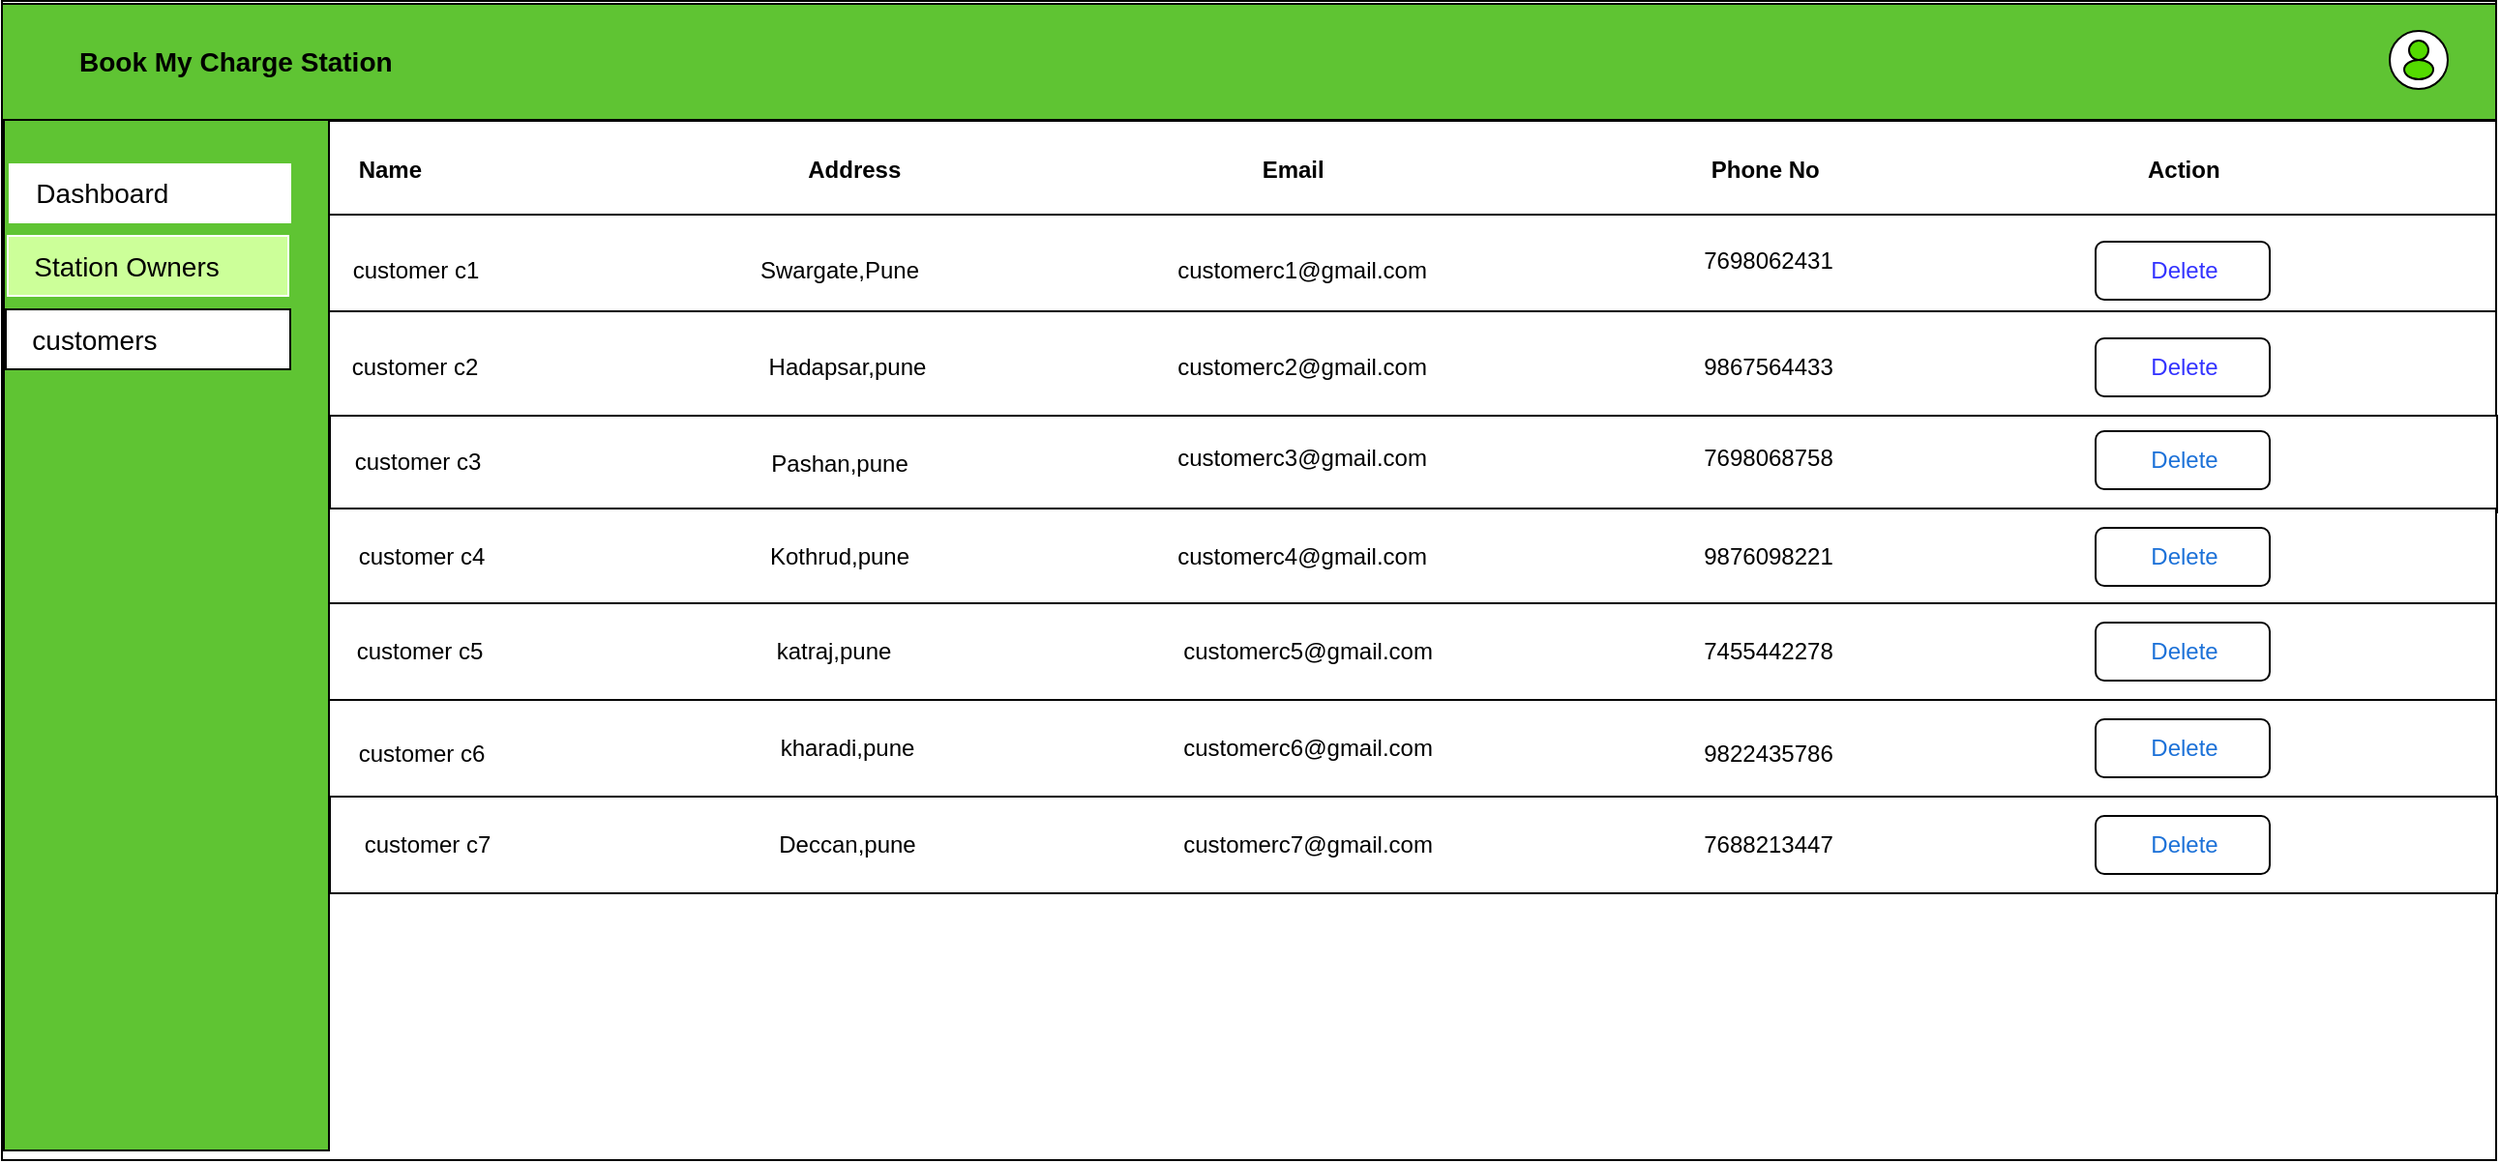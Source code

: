 <mxfile version="22.1.0" type="google">
  <diagram name="Page-1" id="qS4IWeKKqX-PiOr3wBzp">
    <mxGraphModel grid="1" page="1" gridSize="10" guides="1" tooltips="1" connect="1" arrows="1" fold="1" pageScale="1" pageWidth="850" pageHeight="1100" math="0" shadow="0">
      <root>
        <mxCell id="0" />
        <mxCell id="1" parent="0" />
        <mxCell id="LInTIXRi3zYcnsJfXGy2-21" value="" style="rounded=0;whiteSpace=wrap;html=1;fontStyle=1" vertex="1" parent="1">
          <mxGeometry x="-19" y="-24.5" width="1289" height="599.5" as="geometry" />
        </mxCell>
        <mxCell id="LInTIXRi3zYcnsJfXGy2-22" value="" style="rounded=0;whiteSpace=wrap;html=1;fillColor=#5FC433;" vertex="1" parent="1">
          <mxGeometry x="-19" y="-23" width="1289" height="60" as="geometry" />
        </mxCell>
        <mxCell id="LInTIXRi3zYcnsJfXGy2-23" value="" style="rounded=0;whiteSpace=wrap;html=1;fontColor=#5FC433;fillColor=#5FC433;" vertex="1" parent="1">
          <mxGeometry x="-18" y="37" width="168" height="533" as="geometry" />
        </mxCell>
        <mxCell id="LInTIXRi3zYcnsJfXGy2-24" value="&lt;b&gt;&amp;nbsp;&amp;nbsp;&amp;nbsp; Name &amp;nbsp; &amp;nbsp; &amp;nbsp; &amp;nbsp; &amp;nbsp; &amp;nbsp; &amp;nbsp; &amp;nbsp; &amp;nbsp; &amp;nbsp; &amp;nbsp; &amp;nbsp; &amp;nbsp; &amp;nbsp; &amp;nbsp; &amp;nbsp; &amp;nbsp; &amp;nbsp; &amp;nbsp; &amp;nbsp; &amp;nbsp;&amp;nbsp;&amp;nbsp;&amp;nbsp;&amp;nbsp;&amp;nbsp;&amp;nbsp;&amp;nbsp;&amp;nbsp;&amp;nbsp;&amp;nbsp;&amp;nbsp;&amp;nbsp;&amp;nbsp;&amp;nbsp;&amp;nbsp;&amp;nbsp;&amp;nbsp; Address&amp;nbsp;&amp;nbsp;&amp;nbsp;&amp;nbsp;&amp;nbsp;&amp;nbsp; &amp;nbsp; &amp;nbsp; &amp;nbsp; &amp;nbsp; &amp;nbsp; &amp;nbsp; &amp;nbsp;&amp;nbsp;&amp;nbsp;&amp;nbsp;&amp;nbsp;&amp;nbsp;&amp;nbsp;&amp;nbsp;&amp;nbsp;&amp;nbsp;&amp;nbsp;&amp;nbsp;&amp;nbsp;&amp;nbsp;&amp;nbsp;&amp;nbsp;&amp;nbsp;&amp;nbsp;&amp;nbsp;&amp;nbsp;&amp;nbsp;&amp;nbsp;&amp;nbsp;&amp;nbsp;&amp;nbsp;&amp;nbsp;&amp;nbsp;&amp;nbsp;&amp;nbsp;&amp;nbsp;&amp;nbsp;&amp;nbsp;&amp;nbsp;&amp;nbsp;&amp;nbsp;&amp;nbsp; Email&amp;nbsp; &amp;nbsp; &amp;nbsp;&amp;nbsp;&amp;nbsp; &amp;nbsp; &amp;nbsp; &amp;nbsp; &amp;nbsp; &amp;nbsp; &amp;nbsp; &amp;nbsp; &amp;nbsp; &amp;nbsp; &amp;nbsp; &amp;nbsp; &amp;nbsp; &amp;nbsp; &amp;nbsp; &amp;nbsp; &amp;nbsp; &amp;nbsp; &amp;nbsp; &amp;nbsp;&amp;nbsp; &amp;nbsp; &amp;nbsp; &amp;nbsp; &amp;nbsp; &amp;nbsp; &amp;nbsp;&amp;nbsp; Phone No&amp;nbsp;&amp;nbsp;&amp;nbsp;&amp;nbsp;&amp;nbsp;&amp;nbsp;&amp;nbsp;&amp;nbsp;&amp;nbsp; &amp;nbsp; &amp;nbsp; &amp;nbsp; &amp;nbsp; &amp;nbsp; &amp;nbsp; &amp;nbsp; &amp;nbsp; &amp;nbsp; &amp;nbsp; &amp;nbsp; &amp;nbsp; &amp;nbsp; &amp;nbsp; &amp;nbsp; &amp;nbsp; &amp;nbsp; &amp;nbsp; &amp;nbsp; &amp;nbsp;&amp;nbsp; Action&lt;br&gt;&lt;/b&gt;" style="rounded=0;whiteSpace=wrap;html=1;align=left;" vertex="1" parent="1">
          <mxGeometry x="150" y="37.5" width="1120" height="50" as="geometry" />
        </mxCell>
        <mxCell id="LInTIXRi3zYcnsJfXGy2-25" value="&amp;nbsp;&amp;nbsp;&amp;nbsp;&amp;nbsp;&amp;nbsp;&amp;nbsp;&amp;nbsp;&amp;nbsp;&amp;nbsp;&amp;nbsp;&amp;nbsp;&amp;nbsp;&amp;nbsp;&amp;nbsp;&amp;nbsp;&amp;nbsp;&amp;nbsp;&amp;nbsp;&amp;nbsp;&amp;nbsp;&amp;nbsp;&amp;nbsp;&amp;nbsp;&amp;nbsp;&amp;nbsp;&amp;nbsp;&amp;nbsp;&amp;nbsp;&amp;nbsp;&amp;nbsp;&amp;nbsp;&amp;nbsp;&amp;nbsp;&amp;nbsp;&amp;nbsp;&amp;nbsp;&amp;nbsp;&amp;nbsp;&amp;nbsp;&amp;nbsp;&amp;nbsp;&amp;nbsp;&amp;nbsp;&amp;nbsp;&amp;nbsp;&amp;nbsp;&amp;nbsp;&amp;nbsp;&amp;nbsp;&amp;nbsp;&amp;nbsp;&amp;nbsp;&amp;nbsp;&amp;nbsp;&amp;nbsp;&amp;nbsp;&amp;nbsp;&amp;nbsp;&amp;nbsp;&amp;nbsp;&amp;nbsp;&amp;nbsp;&amp;nbsp;&amp;nbsp;&amp;nbsp;&amp;nbsp;&amp;nbsp;&amp;nbsp;&amp;nbsp;&amp;nbsp;&amp;nbsp;&amp;nbsp;&amp;nbsp;&amp;nbsp;&amp;nbsp;&amp;nbsp;&amp;nbsp;&amp;nbsp;&amp;nbsp;&amp;nbsp;&amp;nbsp;&amp;nbsp;&amp;nbsp;&amp;nbsp;&amp;nbsp;&amp;nbsp;&amp;nbsp;&amp;nbsp;&amp;nbsp;&amp;nbsp;&amp;nbsp;&amp;nbsp;&amp;nbsp;&amp;nbsp;&amp;nbsp;&amp;nbsp;&amp;nbsp;&amp;nbsp;&amp;nbsp;&amp;nbsp;&amp;nbsp;&amp;nbsp;&amp;nbsp;&amp;nbsp;&amp;nbsp;&amp;nbsp;&amp;nbsp;&amp;nbsp;&amp;nbsp;&amp;nbsp;&amp;nbsp;&amp;nbsp;&amp;nbsp;&amp;nbsp;&amp;nbsp;&amp;nbsp;&amp;nbsp;&amp;nbsp;&amp;nbsp;&amp;nbsp;&amp;nbsp;&amp;nbsp;&amp;nbsp;&amp;nbsp;&amp;nbsp;&amp;nbsp;&amp;nbsp;&amp;nbsp;&amp;nbsp;&amp;nbsp;&amp;nbsp;&amp;nbsp;&amp;nbsp;&amp;nbsp;&amp;nbsp;&amp;nbsp;&amp;nbsp;&amp;nbsp;&amp;nbsp;&amp;nbsp; " style="rounded=0;whiteSpace=wrap;html=1;align=left;" vertex="1" parent="1">
          <mxGeometry x="150" y="86" width="1120" height="50" as="geometry" />
        </mxCell>
        <mxCell id="LInTIXRi3zYcnsJfXGy2-27" value="" style="rounded=0;whiteSpace=wrap;html=1;align=left;" vertex="1" parent="1">
          <mxGeometry x="150.5" y="190" width="1120" height="50" as="geometry" />
        </mxCell>
        <mxCell id="LInTIXRi3zYcnsJfXGy2-32" value="&lt;div style=&quot;font-size: 13px;&quot; align=&quot;left&quot;&gt;&lt;font style=&quot;font-size: 14px;&quot;&gt;&amp;nbsp;&amp;nbsp; Dashboard&lt;/font&gt;&lt;/div&gt;" style="rounded=0;whiteSpace=wrap;html=1;align=left;strokeColor=#FFFFFF;" vertex="1" parent="1">
          <mxGeometry x="-15" y="60" width="145" height="30" as="geometry" />
        </mxCell>
        <mxCell id="LInTIXRi3zYcnsJfXGy2-33" value="&lt;div align=&quot;left&quot;&gt;&lt;font style=&quot;font-size: 14px;&quot;&gt;&amp;nbsp;&amp;nbsp; Station Owners&lt;/font&gt;&lt;br&gt;&lt;/div&gt;" style="rounded=0;whiteSpace=wrap;html=1;align=left;strokeColor=#FFFFFF;fillColor=#CCFF99;" vertex="1" parent="1">
          <mxGeometry x="-16" y="97" width="145" height="31" as="geometry" />
        </mxCell>
        <mxCell id="LInTIXRi3zYcnsJfXGy2-34" value="&lt;div align=&quot;left&quot;&gt;&lt;font style=&quot;font-size: 14px;&quot;&gt;&amp;nbsp;&amp;nbsp; customers&lt;/font&gt;&lt;/div&gt;" style="rounded=0;whiteSpace=wrap;html=1;align=left;" vertex="1" parent="1">
          <mxGeometry x="-17" y="135" width="147" height="31" as="geometry" />
        </mxCell>
        <mxCell id="LInTIXRi3zYcnsJfXGy2-35" value="&amp;nbsp;&amp;nbsp;&amp;nbsp;&amp;nbsp;&amp;nbsp;&amp;nbsp;&amp;nbsp; Delete" style="rounded=1;whiteSpace=wrap;html=1;fontColor=#3333FF;align=left;" vertex="1" parent="1">
          <mxGeometry x="1063" y="100" width="90" height="30" as="geometry" />
        </mxCell>
        <mxCell id="LInTIXRi3zYcnsJfXGy2-36" value="&amp;nbsp;&amp;nbsp;&amp;nbsp;&amp;nbsp;&amp;nbsp;&amp;nbsp;&amp;nbsp; &lt;font color=&quot;#3333ff&quot;&gt;Delete&lt;/font&gt;" style="rounded=1;whiteSpace=wrap;html=1;align=left;" vertex="1" parent="1">
          <mxGeometry x="1063" y="150" width="90" height="30" as="geometry" />
        </mxCell>
        <mxCell id="LInTIXRi3zYcnsJfXGy2-37" value="&amp;nbsp;&amp;nbsp;&amp;nbsp;&amp;nbsp;&amp;nbsp;&amp;nbsp;&amp;nbsp; Delete" style="rounded=1;whiteSpace=wrap;html=1;fontColor=#1c71d8;align=left;" vertex="1" parent="1">
          <mxGeometry x="1063" y="198" width="90" height="30" as="geometry" />
        </mxCell>
        <mxCell id="LInTIXRi3zYcnsJfXGy2-38" value="customer c1" style="text;html=1;strokeColor=none;fillColor=none;align=center;verticalAlign=middle;whiteSpace=wrap;rounded=0;" vertex="1" parent="1">
          <mxGeometry x="150" y="100" width="90" height="30" as="geometry" />
        </mxCell>
        <mxCell id="LInTIXRi3zYcnsJfXGy2-39" value="customer c2" style="text;html=1;strokeColor=none;fillColor=none;align=center;verticalAlign=middle;whiteSpace=wrap;rounded=0;" vertex="1" parent="1">
          <mxGeometry x="157" y="150" width="75" height="30" as="geometry" />
        </mxCell>
        <mxCell id="LInTIXRi3zYcnsJfXGy2-40" value="customer c3" style="text;html=1;strokeColor=none;fillColor=none;align=center;verticalAlign=middle;whiteSpace=wrap;rounded=0;" vertex="1" parent="1">
          <mxGeometry x="152.5" y="199" width="85.5" height="30" as="geometry" />
        </mxCell>
        <mxCell id="LInTIXRi3zYcnsJfXGy2-41" value="Swargate,Pune" style="text;html=1;strokeColor=none;fillColor=none;align=center;verticalAlign=middle;whiteSpace=wrap;rounded=0;" vertex="1" parent="1">
          <mxGeometry x="384" y="100" width="60" height="30" as="geometry" />
        </mxCell>
        <mxCell id="LInTIXRi3zYcnsJfXGy2-42" value="customerc1@gmail.com" style="text;html=1;strokeColor=none;fillColor=none;align=center;verticalAlign=middle;whiteSpace=wrap;rounded=0;" vertex="1" parent="1">
          <mxGeometry x="613" y="100" width="80" height="30" as="geometry" />
        </mxCell>
        <mxCell id="LInTIXRi3zYcnsJfXGy2-43" value="customerc2@gmail.com" style="text;html=1;strokeColor=none;fillColor=none;align=center;verticalAlign=middle;whiteSpace=wrap;rounded=0;" vertex="1" parent="1">
          <mxGeometry x="628" y="150" width="50" height="30" as="geometry" />
        </mxCell>
        <mxCell id="LInTIXRi3zYcnsJfXGy2-44" value="customerc3@gmail.com" style="text;html=1;strokeColor=none;fillColor=none;align=center;verticalAlign=middle;whiteSpace=wrap;rounded=0;" vertex="1" parent="1">
          <mxGeometry x="623" y="197" width="60" height="30" as="geometry" />
        </mxCell>
        <mxCell id="LInTIXRi3zYcnsJfXGy2-45" value="Hadapsar,pune" style="text;html=1;strokeColor=none;fillColor=none;align=center;verticalAlign=middle;whiteSpace=wrap;rounded=0;" vertex="1" parent="1">
          <mxGeometry x="388" y="150" width="60" height="30" as="geometry" />
        </mxCell>
        <mxCell id="LInTIXRi3zYcnsJfXGy2-46" value="Pashan,pune" style="text;html=1;strokeColor=none;fillColor=none;align=center;verticalAlign=middle;whiteSpace=wrap;rounded=0;" vertex="1" parent="1">
          <mxGeometry x="384" y="200" width="60" height="30" as="geometry" />
        </mxCell>
        <mxCell id="LInTIXRi3zYcnsJfXGy2-47" value="Book My Charge Station" style="text;html=1;strokeColor=none;fillColor=none;align=left;verticalAlign=middle;whiteSpace=wrap;rounded=0;fontSize=14;fontStyle=1" vertex="1" parent="1">
          <mxGeometry x="19" y="-8" width="200" height="30" as="geometry" />
        </mxCell>
        <mxCell id="LInTIXRi3zYcnsJfXGy2-53" value="" style="group" connectable="0" vertex="1" parent="1">
          <mxGeometry x="1215" y="-9" width="30" height="30" as="geometry" />
        </mxCell>
        <mxCell id="LInTIXRi3zYcnsJfXGy2-29" value="" style="ellipse;whiteSpace=wrap;html=1;aspect=fixed;" vertex="1" parent="LInTIXRi3zYcnsJfXGy2-53">
          <mxGeometry width="30" height="30" as="geometry" />
        </mxCell>
        <mxCell id="LInTIXRi3zYcnsJfXGy2-30" value="" style="ellipse;whiteSpace=wrap;html=1;aspect=fixed;fillColor=#54DB00;" vertex="1" parent="LInTIXRi3zYcnsJfXGy2-53">
          <mxGeometry x="10" y="5" width="10" height="10" as="geometry" />
        </mxCell>
        <mxCell id="LInTIXRi3zYcnsJfXGy2-31" value="" style="ellipse;whiteSpace=wrap;html=1;fillColor=#54DB00;" vertex="1" parent="LInTIXRi3zYcnsJfXGy2-53">
          <mxGeometry x="7.5" y="15" width="15" height="10" as="geometry" />
        </mxCell>
        <mxCell id="LInTIXRi3zYcnsJfXGy2-55" value="7698062431" style="text;html=1;strokeColor=none;fillColor=none;align=center;verticalAlign=middle;whiteSpace=wrap;rounded=0;" vertex="1" parent="1">
          <mxGeometry x="864" y="95" width="60" height="30" as="geometry" />
        </mxCell>
        <mxCell id="LInTIXRi3zYcnsJfXGy2-56" value="&amp;nbsp;&amp;nbsp;&amp;nbsp;&amp;nbsp;&amp;nbsp;&amp;nbsp;&amp;nbsp;&amp;nbsp;&amp;nbsp;&amp;nbsp;&amp;nbsp;&amp;nbsp;&amp;nbsp;&amp;nbsp;&amp;nbsp;&amp;nbsp;&amp;nbsp;&amp;nbsp;&amp;nbsp;&amp;nbsp;&amp;nbsp;&amp;nbsp;&amp;nbsp;&amp;nbsp;&amp;nbsp;&amp;nbsp;&amp;nbsp;&amp;nbsp;&amp;nbsp;&amp;nbsp;&amp;nbsp;&amp;nbsp;&amp;nbsp;&amp;nbsp;&amp;nbsp;&amp;nbsp;&amp;nbsp;&amp;nbsp;&amp;nbsp;&amp;nbsp;&amp;nbsp;&amp;nbsp;&amp;nbsp;&amp;nbsp;&amp;nbsp;&amp;nbsp;&amp;nbsp;&amp;nbsp;&amp;nbsp;&amp;nbsp;&amp;nbsp;&amp;nbsp;&amp;nbsp;&amp;nbsp;&amp;nbsp;&amp;nbsp;&amp;nbsp;&amp;nbsp;&amp;nbsp;&amp;nbsp;&amp;nbsp;&amp;nbsp;&amp;nbsp;&amp;nbsp;&amp;nbsp;&amp;nbsp;&amp;nbsp;&amp;nbsp;&amp;nbsp;&amp;nbsp;&amp;nbsp;&amp;nbsp;&amp;nbsp;&amp;nbsp;&amp;nbsp;&amp;nbsp;&amp;nbsp;&amp;nbsp;&amp;nbsp;&amp;nbsp;&amp;nbsp;&amp;nbsp;&amp;nbsp;&amp;nbsp;&amp;nbsp;&amp;nbsp;&amp;nbsp;&amp;nbsp;&amp;nbsp;&amp;nbsp;&amp;nbsp;&amp;nbsp;&amp;nbsp;&amp;nbsp;&amp;nbsp;&amp;nbsp;&amp;nbsp;&amp;nbsp;&amp;nbsp;&amp;nbsp;&amp;nbsp;&amp;nbsp;&amp;nbsp;&amp;nbsp;&amp;nbsp;&amp;nbsp;&amp;nbsp;&amp;nbsp;&amp;nbsp;&amp;nbsp;&amp;nbsp;&amp;nbsp;&amp;nbsp;&amp;nbsp;&amp;nbsp;&amp;nbsp;&amp;nbsp;&amp;nbsp;&amp;nbsp;&amp;nbsp;&amp;nbsp;&amp;nbsp;&amp;nbsp;&amp;nbsp;&amp;nbsp;&amp;nbsp;&amp;nbsp;&amp;nbsp;&amp;nbsp;&amp;nbsp;&amp;nbsp;&amp;nbsp;&amp;nbsp;&amp;nbsp;&amp;nbsp;&amp;nbsp;&amp;nbsp;&amp;nbsp;&amp;nbsp;&amp;nbsp; " style="rounded=0;whiteSpace=wrap;html=1;align=left;" vertex="1" parent="1">
          <mxGeometry x="150" y="238" width="1120" height="50" as="geometry" />
        </mxCell>
        <mxCell id="LInTIXRi3zYcnsJfXGy2-57" value="&amp;nbsp;&amp;nbsp;&amp;nbsp;&amp;nbsp;&amp;nbsp;&amp;nbsp;&amp;nbsp;&amp;nbsp;&amp;nbsp;&amp;nbsp;&amp;nbsp;&amp;nbsp;&amp;nbsp;&amp;nbsp;&amp;nbsp;&amp;nbsp;&amp;nbsp;&amp;nbsp;&amp;nbsp;&amp;nbsp;&amp;nbsp;&amp;nbsp;&amp;nbsp;&amp;nbsp;&amp;nbsp;&amp;nbsp;&amp;nbsp;&amp;nbsp;&amp;nbsp;&amp;nbsp;&amp;nbsp;&amp;nbsp;&amp;nbsp;&amp;nbsp;&amp;nbsp;&amp;nbsp;&amp;nbsp;&amp;nbsp;&amp;nbsp;&amp;nbsp;&amp;nbsp;&amp;nbsp;&amp;nbsp;&amp;nbsp;&amp;nbsp;&amp;nbsp;&amp;nbsp;&amp;nbsp;&amp;nbsp;&amp;nbsp;&amp;nbsp;&amp;nbsp;&amp;nbsp;&amp;nbsp;&amp;nbsp;&amp;nbsp;&amp;nbsp;&amp;nbsp;&amp;nbsp;&amp;nbsp;&amp;nbsp;&amp;nbsp;&amp;nbsp;&amp;nbsp;&amp;nbsp;&amp;nbsp;&amp;nbsp;&amp;nbsp;&amp;nbsp;&amp;nbsp;&amp;nbsp;&amp;nbsp;&amp;nbsp;&amp;nbsp;&amp;nbsp;&amp;nbsp;&amp;nbsp;&amp;nbsp;&amp;nbsp;&amp;nbsp;&amp;nbsp;&amp;nbsp;&amp;nbsp;&amp;nbsp;&amp;nbsp;&amp;nbsp;&amp;nbsp;&amp;nbsp;&amp;nbsp;&amp;nbsp;&amp;nbsp;&amp;nbsp;&amp;nbsp;&amp;nbsp;&amp;nbsp;&amp;nbsp;&amp;nbsp;&amp;nbsp;&amp;nbsp;&amp;nbsp;&amp;nbsp;&amp;nbsp;&amp;nbsp;&amp;nbsp;&amp;nbsp;&amp;nbsp;&amp;nbsp;&amp;nbsp;&amp;nbsp;&amp;nbsp;&amp;nbsp;&amp;nbsp;&amp;nbsp;&amp;nbsp;&amp;nbsp;&amp;nbsp;&amp;nbsp;&amp;nbsp;&amp;nbsp;&amp;nbsp;&amp;nbsp;&amp;nbsp;&amp;nbsp;&amp;nbsp;&amp;nbsp;&amp;nbsp;&amp;nbsp;&amp;nbsp;&amp;nbsp;&amp;nbsp;&amp;nbsp;&amp;nbsp;&amp;nbsp;&amp;nbsp;&amp;nbsp;&amp;nbsp;&amp;nbsp;&amp;nbsp;&amp;nbsp;&amp;nbsp; " style="rounded=0;whiteSpace=wrap;html=1;align=left;" vertex="1" parent="1">
          <mxGeometry x="150" y="287" width="1120" height="50" as="geometry" />
        </mxCell>
        <mxCell id="LInTIXRi3zYcnsJfXGy2-60" value="&amp;nbsp;&amp;nbsp;&amp;nbsp;&amp;nbsp;&amp;nbsp;&amp;nbsp;&amp;nbsp;&amp;nbsp;&amp;nbsp;&amp;nbsp;&amp;nbsp;&amp;nbsp;&amp;nbsp;&amp;nbsp;&amp;nbsp;&amp;nbsp;&amp;nbsp;&amp;nbsp;&amp;nbsp;&amp;nbsp;&amp;nbsp;&amp;nbsp;&amp;nbsp;&amp;nbsp;&amp;nbsp;&amp;nbsp;&amp;nbsp;&amp;nbsp;&amp;nbsp;&amp;nbsp;&amp;nbsp;&amp;nbsp;&amp;nbsp;&amp;nbsp;&amp;nbsp;&amp;nbsp;&amp;nbsp;&amp;nbsp;&amp;nbsp;&amp;nbsp;&amp;nbsp;&amp;nbsp;&amp;nbsp;&amp;nbsp;&amp;nbsp;&amp;nbsp;&amp;nbsp;&amp;nbsp;&amp;nbsp;&amp;nbsp;&amp;nbsp;&amp;nbsp;&amp;nbsp;&amp;nbsp;&amp;nbsp;&amp;nbsp;&amp;nbsp;&amp;nbsp;&amp;nbsp;&amp;nbsp;&amp;nbsp;&amp;nbsp;&amp;nbsp;&amp;nbsp;&amp;nbsp;&amp;nbsp;&amp;nbsp;&amp;nbsp;&amp;nbsp;&amp;nbsp;&amp;nbsp;&amp;nbsp;&amp;nbsp;&amp;nbsp;&amp;nbsp;&amp;nbsp;&amp;nbsp;&amp;nbsp;&amp;nbsp;&amp;nbsp;&amp;nbsp;&amp;nbsp;&amp;nbsp;&amp;nbsp;&amp;nbsp;&amp;nbsp;&amp;nbsp;&amp;nbsp;&amp;nbsp;&amp;nbsp;&amp;nbsp;&amp;nbsp;&amp;nbsp;&amp;nbsp;&amp;nbsp;&amp;nbsp;&amp;nbsp;&amp;nbsp;&amp;nbsp;&amp;nbsp;&amp;nbsp;&amp;nbsp;&amp;nbsp;&amp;nbsp;&amp;nbsp;&amp;nbsp;&amp;nbsp;&amp;nbsp;&amp;nbsp;&amp;nbsp;&amp;nbsp;&amp;nbsp;&amp;nbsp;&amp;nbsp;&amp;nbsp;&amp;nbsp;&amp;nbsp;&amp;nbsp;&amp;nbsp;&amp;nbsp;&amp;nbsp;&amp;nbsp;&amp;nbsp;&amp;nbsp;&amp;nbsp;&amp;nbsp;&amp;nbsp;&amp;nbsp;&amp;nbsp;&amp;nbsp;&amp;nbsp;&amp;nbsp;&amp;nbsp;&amp;nbsp;&amp;nbsp;&amp;nbsp;&amp;nbsp;&amp;nbsp;&amp;nbsp;&amp;nbsp; " style="rounded=0;whiteSpace=wrap;html=1;align=left;" vertex="1" parent="1">
          <mxGeometry x="150" y="337" width="1120" height="50" as="geometry" />
        </mxCell>
        <mxCell id="LInTIXRi3zYcnsJfXGy2-62" value="&amp;nbsp;&amp;nbsp;&amp;nbsp;&amp;nbsp;&amp;nbsp;&amp;nbsp;&amp;nbsp;&amp;nbsp;&amp;nbsp;&amp;nbsp;&amp;nbsp;&amp;nbsp;&amp;nbsp;&amp;nbsp;&amp;nbsp;&amp;nbsp;&amp;nbsp;&amp;nbsp;&amp;nbsp;&amp;nbsp;&amp;nbsp;&amp;nbsp;&amp;nbsp;&amp;nbsp;&amp;nbsp;&amp;nbsp;&amp;nbsp;&amp;nbsp;&amp;nbsp;&amp;nbsp;&amp;nbsp;&amp;nbsp;&amp;nbsp;&amp;nbsp;&amp;nbsp;&amp;nbsp;&amp;nbsp;&amp;nbsp;&amp;nbsp;&amp;nbsp;&amp;nbsp;&amp;nbsp;&amp;nbsp;&amp;nbsp;&amp;nbsp;&amp;nbsp;&amp;nbsp;&amp;nbsp;&amp;nbsp;&amp;nbsp;&amp;nbsp;&amp;nbsp;&amp;nbsp;&amp;nbsp;&amp;nbsp;&amp;nbsp;&amp;nbsp;&amp;nbsp;&amp;nbsp;&amp;nbsp;&amp;nbsp;&amp;nbsp;&amp;nbsp;&amp;nbsp;&amp;nbsp;&amp;nbsp;&amp;nbsp;&amp;nbsp;&amp;nbsp;&amp;nbsp;&amp;nbsp;&amp;nbsp;&amp;nbsp;&amp;nbsp;&amp;nbsp;&amp;nbsp;&amp;nbsp;&amp;nbsp;&amp;nbsp;&amp;nbsp;&amp;nbsp;&amp;nbsp;&amp;nbsp;&amp;nbsp;&amp;nbsp;&amp;nbsp;&amp;nbsp;&amp;nbsp;&amp;nbsp;&amp;nbsp;&amp;nbsp;&amp;nbsp;&amp;nbsp;&amp;nbsp;&amp;nbsp;&amp;nbsp;&amp;nbsp;&amp;nbsp;&amp;nbsp;&amp;nbsp;&amp;nbsp;&amp;nbsp;&amp;nbsp;&amp;nbsp;&amp;nbsp;&amp;nbsp;&amp;nbsp;&amp;nbsp;&amp;nbsp;&amp;nbsp;&amp;nbsp;&amp;nbsp;&amp;nbsp;&amp;nbsp;&amp;nbsp;&amp;nbsp;&amp;nbsp;&amp;nbsp;&amp;nbsp;&amp;nbsp;&amp;nbsp;&amp;nbsp;&amp;nbsp;&amp;nbsp;&amp;nbsp;&amp;nbsp;&amp;nbsp;&amp;nbsp;&amp;nbsp;&amp;nbsp;&amp;nbsp;&amp;nbsp;&amp;nbsp;&amp;nbsp;&amp;nbsp;&amp;nbsp;&amp;nbsp;&amp;nbsp;&amp;nbsp;&amp;nbsp; " style="rounded=0;whiteSpace=wrap;html=1;align=left;" vertex="1" parent="1">
          <mxGeometry x="150.5" y="387" width="1120" height="50" as="geometry" />
        </mxCell>
        <mxCell id="LInTIXRi3zYcnsJfXGy2-63" value="&amp;nbsp;&amp;nbsp;&amp;nbsp;&amp;nbsp;&amp;nbsp;&amp;nbsp;&amp;nbsp; Delete" style="rounded=1;whiteSpace=wrap;html=1;fontColor=#1c71d8;align=left;" vertex="1" parent="1">
          <mxGeometry x="1063" y="248" width="90" height="30" as="geometry" />
        </mxCell>
        <mxCell id="LInTIXRi3zYcnsJfXGy2-64" value="&amp;nbsp;&amp;nbsp;&amp;nbsp;&amp;nbsp;&amp;nbsp;&amp;nbsp;&amp;nbsp; Delete" style="rounded=1;whiteSpace=wrap;html=1;fontColor=#1c71d8;align=left;" vertex="1" parent="1">
          <mxGeometry x="1063" y="297" width="90" height="30" as="geometry" />
        </mxCell>
        <mxCell id="LInTIXRi3zYcnsJfXGy2-65" value="&amp;nbsp;&amp;nbsp;&amp;nbsp;&amp;nbsp;&amp;nbsp;&amp;nbsp;&amp;nbsp; Delete" style="rounded=1;whiteSpace=wrap;html=1;fontColor=#1c71d8;align=left;" vertex="1" parent="1">
          <mxGeometry x="1063" y="347" width="90" height="30" as="geometry" />
        </mxCell>
        <mxCell id="LInTIXRi3zYcnsJfXGy2-66" value="&amp;nbsp;&amp;nbsp;&amp;nbsp;&amp;nbsp;&amp;nbsp;&amp;nbsp;&amp;nbsp; Delete" style="rounded=1;whiteSpace=wrap;html=1;fontColor=#1c71d8;align=left;" vertex="1" parent="1">
          <mxGeometry x="1063" y="397" width="90" height="30" as="geometry" />
        </mxCell>
        <mxCell id="LInTIXRi3zYcnsJfXGy2-71" value="customerc4@gmail.com" style="text;html=1;strokeColor=none;fillColor=none;align=center;verticalAlign=middle;whiteSpace=wrap;rounded=0;" vertex="1" parent="1">
          <mxGeometry x="613" y="248" width="80" height="30" as="geometry" />
        </mxCell>
        <mxCell id="LInTIXRi3zYcnsJfXGy2-72" value="customerc5@gmail.com" style="text;html=1;strokeColor=none;fillColor=none;align=center;verticalAlign=middle;whiteSpace=wrap;rounded=0;" vertex="1" parent="1">
          <mxGeometry x="616" y="297" width="80" height="30" as="geometry" />
        </mxCell>
        <mxCell id="LInTIXRi3zYcnsJfXGy2-73" value="customerc6@gmail.com" style="text;html=1;strokeColor=none;fillColor=none;align=center;verticalAlign=middle;whiteSpace=wrap;rounded=0;" vertex="1" parent="1">
          <mxGeometry x="616" y="347" width="80" height="30" as="geometry" />
        </mxCell>
        <mxCell id="LInTIXRi3zYcnsJfXGy2-74" value="customerc7@gmail.com" style="text;html=1;strokeColor=none;fillColor=none;align=center;verticalAlign=middle;whiteSpace=wrap;rounded=0;" vertex="1" parent="1">
          <mxGeometry x="616" y="397" width="80" height="30" as="geometry" />
        </mxCell>
        <mxCell id="LInTIXRi3zYcnsJfXGy2-78" value="9867564433" style="text;html=1;strokeColor=none;fillColor=none;align=center;verticalAlign=middle;whiteSpace=wrap;rounded=0;" vertex="1" parent="1">
          <mxGeometry x="864" y="150" width="60" height="30" as="geometry" />
        </mxCell>
        <mxCell id="LInTIXRi3zYcnsJfXGy2-79" value="7698068758" style="text;html=1;strokeColor=none;fillColor=none;align=center;verticalAlign=middle;whiteSpace=wrap;rounded=0;" vertex="1" parent="1">
          <mxGeometry x="864" y="197" width="60" height="30" as="geometry" />
        </mxCell>
        <mxCell id="LInTIXRi3zYcnsJfXGy2-80" value="9876098221" style="text;html=1;strokeColor=none;fillColor=none;align=center;verticalAlign=middle;whiteSpace=wrap;rounded=0;" vertex="1" parent="1">
          <mxGeometry x="864" y="248" width="60" height="30" as="geometry" />
        </mxCell>
        <mxCell id="LInTIXRi3zYcnsJfXGy2-81" value="7455442278" style="text;html=1;strokeColor=none;fillColor=none;align=center;verticalAlign=middle;whiteSpace=wrap;rounded=0;" vertex="1" parent="1">
          <mxGeometry x="864" y="297" width="60" height="30" as="geometry" />
        </mxCell>
        <mxCell id="LInTIXRi3zYcnsJfXGy2-82" value="9822435786" style="text;html=1;strokeColor=none;fillColor=none;align=center;verticalAlign=middle;whiteSpace=wrap;rounded=0;" vertex="1" parent="1">
          <mxGeometry x="864" y="350" width="60" height="30" as="geometry" />
        </mxCell>
        <mxCell id="LInTIXRi3zYcnsJfXGy2-83" value="7688213447" style="text;html=1;strokeColor=none;fillColor=none;align=center;verticalAlign=middle;whiteSpace=wrap;rounded=0;" vertex="1" parent="1">
          <mxGeometry x="864" y="397" width="60" height="30" as="geometry" />
        </mxCell>
        <mxCell id="LInTIXRi3zYcnsJfXGy2-84" value="customer c4" style="text;html=1;strokeColor=none;fillColor=none;align=center;verticalAlign=middle;whiteSpace=wrap;rounded=0;" vertex="1" parent="1">
          <mxGeometry x="155" y="248" width="85.5" height="30" as="geometry" />
        </mxCell>
        <mxCell id="LInTIXRi3zYcnsJfXGy2-85" value="customer c5" style="text;html=1;strokeColor=none;fillColor=none;align=center;verticalAlign=middle;whiteSpace=wrap;rounded=0;" vertex="1" parent="1">
          <mxGeometry x="154" y="297" width="85.5" height="30" as="geometry" />
        </mxCell>
        <mxCell id="LInTIXRi3zYcnsJfXGy2-86" value="customer c6" style="text;html=1;strokeColor=none;fillColor=none;align=center;verticalAlign=middle;whiteSpace=wrap;rounded=0;" vertex="1" parent="1">
          <mxGeometry x="155" y="350" width="85.5" height="30" as="geometry" />
        </mxCell>
        <mxCell id="LInTIXRi3zYcnsJfXGy2-87" value="customer c7" style="text;html=1;strokeColor=none;fillColor=none;align=center;verticalAlign=middle;whiteSpace=wrap;rounded=0;" vertex="1" parent="1">
          <mxGeometry x="158" y="397" width="85.5" height="30" as="geometry" />
        </mxCell>
        <mxCell id="LInTIXRi3zYcnsJfXGy2-88" value="Kothrud,pune" style="text;html=1;strokeColor=none;fillColor=none;align=center;verticalAlign=middle;whiteSpace=wrap;rounded=0;" vertex="1" parent="1">
          <mxGeometry x="384" y="248" width="60" height="30" as="geometry" />
        </mxCell>
        <mxCell id="LInTIXRi3zYcnsJfXGy2-89" value="katraj,pune" style="text;html=1;strokeColor=none;fillColor=none;align=center;verticalAlign=middle;whiteSpace=wrap;rounded=0;" vertex="1" parent="1">
          <mxGeometry x="381" y="296.5" width="60" height="30" as="geometry" />
        </mxCell>
        <mxCell id="LInTIXRi3zYcnsJfXGy2-90" value="kharadi,pune" style="text;html=1;strokeColor=none;fillColor=none;align=center;verticalAlign=middle;whiteSpace=wrap;rounded=0;" vertex="1" parent="1">
          <mxGeometry x="388" y="347" width="60" height="30" as="geometry" />
        </mxCell>
        <mxCell id="LInTIXRi3zYcnsJfXGy2-91" value="Deccan,pune" style="text;html=1;strokeColor=none;fillColor=none;align=center;verticalAlign=middle;whiteSpace=wrap;rounded=0;" vertex="1" parent="1">
          <mxGeometry x="388" y="397" width="60" height="30" as="geometry" />
        </mxCell>
      </root>
    </mxGraphModel>
  </diagram>
</mxfile>
